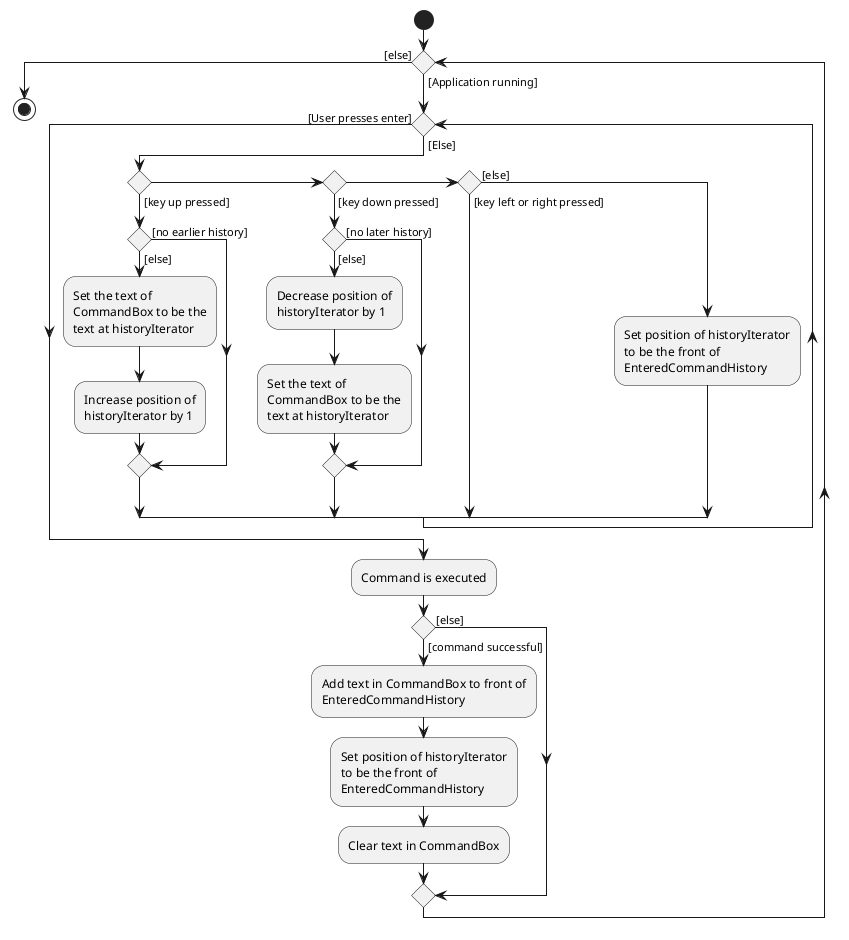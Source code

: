 @startuml
start

while () is ([Application running])

    while () is ([Else])
        if () then ([key up pressed])
            if () then ([no earlier history])
            else ([else])
                :Set the text of
                CommandBox to be the
                text at historyIterator;
                :Increase position of
                historyIterator by 1;
            endif

        else if () then ([key down pressed])
            if () then ([no later history])
            else ([else])
                :Decrease position of
                historyIterator by 1;
                :Set the text of
                CommandBox to be the
                text at historyIterator;
            endif
        else if () then ([key left or right pressed])
        else ([else])
            :Set position of historyIterator
            to be the front of
            EnteredCommandHistory;
        endif
    endwhile ([User presses enter])

  :Command is executed;
  if () then ([command successful])
      :Add text in CommandBox to front of
      EnteredCommandHistory;
      :Set position of historyIterator
      to be the front of
      EnteredCommandHistory;
      :Clear text in CommandBox;
  else ([else])
  endif
endwhile ([else])
stop
@enduml
